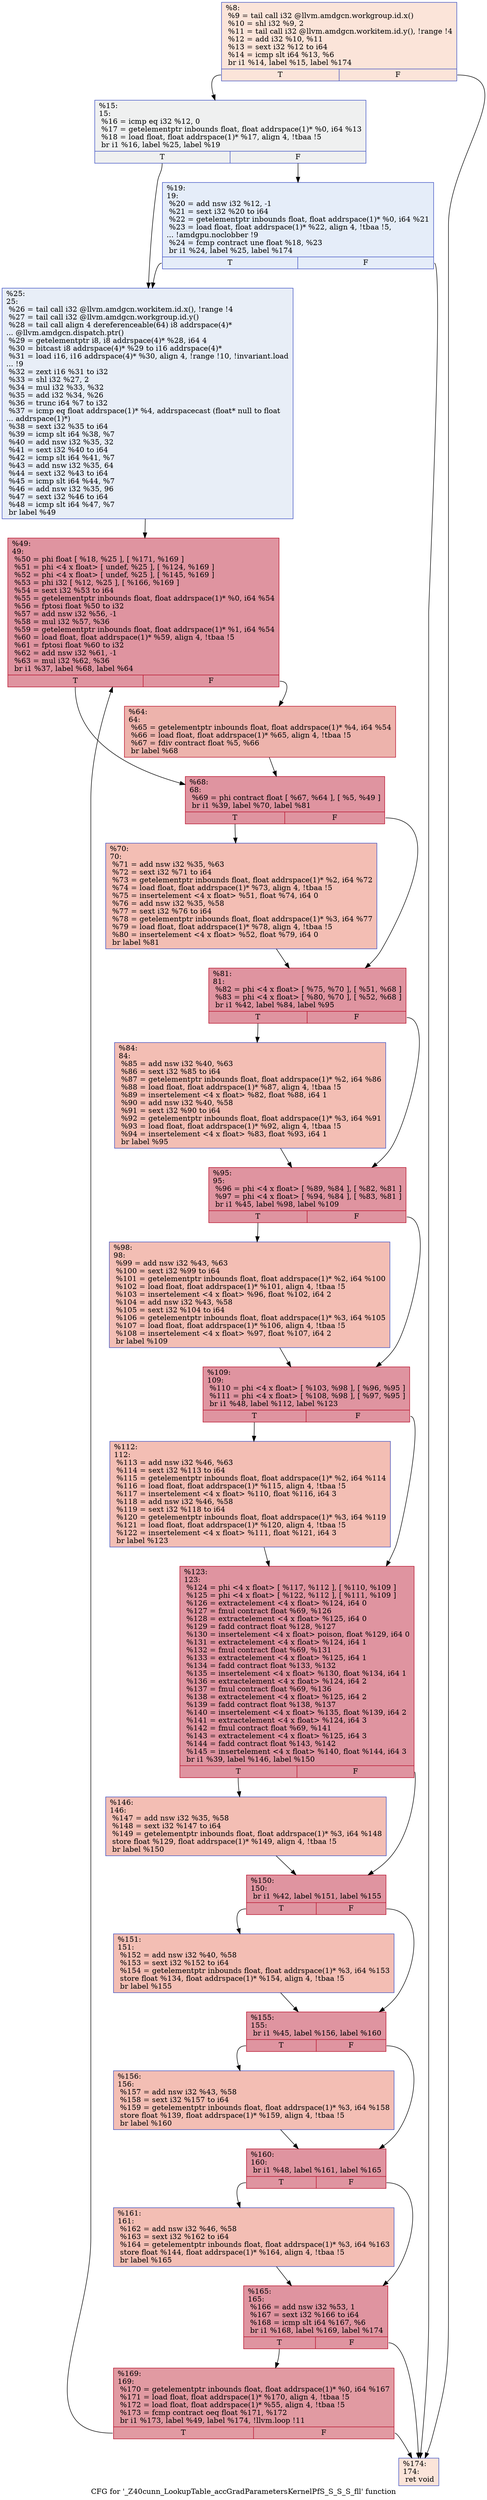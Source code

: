 digraph "CFG for '_Z40cunn_LookupTable_accGradParametersKernelPfS_S_S_S_fll' function" {
	label="CFG for '_Z40cunn_LookupTable_accGradParametersKernelPfS_S_S_S_fll' function";

	Node0x631e3d0 [shape=record,color="#3d50c3ff", style=filled, fillcolor="#f5c1a970",label="{%8:\l  %9 = tail call i32 @llvm.amdgcn.workgroup.id.x()\l  %10 = shl i32 %9, 2\l  %11 = tail call i32 @llvm.amdgcn.workitem.id.y(), !range !4\l  %12 = add i32 %10, %11\l  %13 = sext i32 %12 to i64\l  %14 = icmp slt i64 %13, %6\l  br i1 %14, label %15, label %174\l|{<s0>T|<s1>F}}"];
	Node0x631e3d0:s0 -> Node0x631fbc0;
	Node0x631e3d0:s1 -> Node0x631fc50;
	Node0x631fbc0 [shape=record,color="#3d50c3ff", style=filled, fillcolor="#dbdcde70",label="{%15:\l15:                                               \l  %16 = icmp eq i32 %12, 0\l  %17 = getelementptr inbounds float, float addrspace(1)* %0, i64 %13\l  %18 = load float, float addrspace(1)* %17, align 4, !tbaa !5\l  br i1 %16, label %25, label %19\l|{<s0>T|<s1>F}}"];
	Node0x631fbc0:s0 -> Node0x6320100;
	Node0x631fbc0:s1 -> Node0x6320190;
	Node0x6320190 [shape=record,color="#3d50c3ff", style=filled, fillcolor="#c5d6f270",label="{%19:\l19:                                               \l  %20 = add nsw i32 %12, -1\l  %21 = sext i32 %20 to i64\l  %22 = getelementptr inbounds float, float addrspace(1)* %0, i64 %21\l  %23 = load float, float addrspace(1)* %22, align 4, !tbaa !5,\l... !amdgpu.noclobber !9\l  %24 = fcmp contract une float %18, %23\l  br i1 %24, label %25, label %174\l|{<s0>T|<s1>F}}"];
	Node0x6320190:s0 -> Node0x6320100;
	Node0x6320190:s1 -> Node0x631fc50;
	Node0x6320100 [shape=record,color="#3d50c3ff", style=filled, fillcolor="#cbd8ee70",label="{%25:\l25:                                               \l  %26 = tail call i32 @llvm.amdgcn.workitem.id.x(), !range !4\l  %27 = tail call i32 @llvm.amdgcn.workgroup.id.y()\l  %28 = tail call align 4 dereferenceable(64) i8 addrspace(4)*\l... @llvm.amdgcn.dispatch.ptr()\l  %29 = getelementptr i8, i8 addrspace(4)* %28, i64 4\l  %30 = bitcast i8 addrspace(4)* %29 to i16 addrspace(4)*\l  %31 = load i16, i16 addrspace(4)* %30, align 4, !range !10, !invariant.load\l... !9\l  %32 = zext i16 %31 to i32\l  %33 = shl i32 %27, 2\l  %34 = mul i32 %33, %32\l  %35 = add i32 %34, %26\l  %36 = trunc i64 %7 to i32\l  %37 = icmp eq float addrspace(1)* %4, addrspacecast (float* null to float\l... addrspace(1)*)\l  %38 = sext i32 %35 to i64\l  %39 = icmp slt i64 %38, %7\l  %40 = add nsw i32 %35, 32\l  %41 = sext i32 %40 to i64\l  %42 = icmp slt i64 %41, %7\l  %43 = add nsw i32 %35, 64\l  %44 = sext i32 %43 to i64\l  %45 = icmp slt i64 %44, %7\l  %46 = add nsw i32 %35, 96\l  %47 = sext i32 %46 to i64\l  %48 = icmp slt i64 %47, %7\l  br label %49\l}"];
	Node0x6320100 -> Node0x6323410;
	Node0x6323410 [shape=record,color="#b70d28ff", style=filled, fillcolor="#b70d2870",label="{%49:\l49:                                               \l  %50 = phi float [ %18, %25 ], [ %171, %169 ]\l  %51 = phi \<4 x float\> [ undef, %25 ], [ %124, %169 ]\l  %52 = phi \<4 x float\> [ undef, %25 ], [ %145, %169 ]\l  %53 = phi i32 [ %12, %25 ], [ %166, %169 ]\l  %54 = sext i32 %53 to i64\l  %55 = getelementptr inbounds float, float addrspace(1)* %0, i64 %54\l  %56 = fptosi float %50 to i32\l  %57 = add nsw i32 %56, -1\l  %58 = mul i32 %57, %36\l  %59 = getelementptr inbounds float, float addrspace(1)* %1, i64 %54\l  %60 = load float, float addrspace(1)* %59, align 4, !tbaa !5\l  %61 = fptosi float %60 to i32\l  %62 = add nsw i32 %61, -1\l  %63 = mul i32 %62, %36\l  br i1 %37, label %68, label %64\l|{<s0>T|<s1>F}}"];
	Node0x6323410:s0 -> Node0x6324970;
	Node0x6323410:s1 -> Node0x6324a00;
	Node0x6324a00 [shape=record,color="#b70d28ff", style=filled, fillcolor="#d6524470",label="{%64:\l64:                                               \l  %65 = getelementptr inbounds float, float addrspace(1)* %4, i64 %54\l  %66 = load float, float addrspace(1)* %65, align 4, !tbaa !5\l  %67 = fdiv contract float %5, %66\l  br label %68\l}"];
	Node0x6324a00 -> Node0x6324970;
	Node0x6324970 [shape=record,color="#b70d28ff", style=filled, fillcolor="#b70d2870",label="{%68:\l68:                                               \l  %69 = phi contract float [ %67, %64 ], [ %5, %49 ]\l  br i1 %39, label %70, label %81\l|{<s0>T|<s1>F}}"];
	Node0x6324970:s0 -> Node0x6325000;
	Node0x6324970:s1 -> Node0x6325050;
	Node0x6325000 [shape=record,color="#3d50c3ff", style=filled, fillcolor="#e36c5570",label="{%70:\l70:                                               \l  %71 = add nsw i32 %35, %63\l  %72 = sext i32 %71 to i64\l  %73 = getelementptr inbounds float, float addrspace(1)* %2, i64 %72\l  %74 = load float, float addrspace(1)* %73, align 4, !tbaa !5\l  %75 = insertelement \<4 x float\> %51, float %74, i64 0\l  %76 = add nsw i32 %35, %58\l  %77 = sext i32 %76 to i64\l  %78 = getelementptr inbounds float, float addrspace(1)* %3, i64 %77\l  %79 = load float, float addrspace(1)* %78, align 4, !tbaa !5\l  %80 = insertelement \<4 x float\> %52, float %79, i64 0\l  br label %81\l}"];
	Node0x6325000 -> Node0x6325050;
	Node0x6325050 [shape=record,color="#b70d28ff", style=filled, fillcolor="#b70d2870",label="{%81:\l81:                                               \l  %82 = phi \<4 x float\> [ %75, %70 ], [ %51, %68 ]\l  %83 = phi \<4 x float\> [ %80, %70 ], [ %52, %68 ]\l  br i1 %42, label %84, label %95\l|{<s0>T|<s1>F}}"];
	Node0x6325050:s0 -> Node0x63258d0;
	Node0x6325050:s1 -> Node0x6325920;
	Node0x63258d0 [shape=record,color="#3d50c3ff", style=filled, fillcolor="#e36c5570",label="{%84:\l84:                                               \l  %85 = add nsw i32 %40, %63\l  %86 = sext i32 %85 to i64\l  %87 = getelementptr inbounds float, float addrspace(1)* %2, i64 %86\l  %88 = load float, float addrspace(1)* %87, align 4, !tbaa !5\l  %89 = insertelement \<4 x float\> %82, float %88, i64 1\l  %90 = add nsw i32 %40, %58\l  %91 = sext i32 %90 to i64\l  %92 = getelementptr inbounds float, float addrspace(1)* %3, i64 %91\l  %93 = load float, float addrspace(1)* %92, align 4, !tbaa !5\l  %94 = insertelement \<4 x float\> %83, float %93, i64 1\l  br label %95\l}"];
	Node0x63258d0 -> Node0x6325920;
	Node0x6325920 [shape=record,color="#b70d28ff", style=filled, fillcolor="#b70d2870",label="{%95:\l95:                                               \l  %96 = phi \<4 x float\> [ %89, %84 ], [ %82, %81 ]\l  %97 = phi \<4 x float\> [ %94, %84 ], [ %83, %81 ]\l  br i1 %45, label %98, label %109\l|{<s0>T|<s1>F}}"];
	Node0x6325920:s0 -> Node0x63261a0;
	Node0x6325920:s1 -> Node0x63261f0;
	Node0x63261a0 [shape=record,color="#3d50c3ff", style=filled, fillcolor="#e36c5570",label="{%98:\l98:                                               \l  %99 = add nsw i32 %43, %63\l  %100 = sext i32 %99 to i64\l  %101 = getelementptr inbounds float, float addrspace(1)* %2, i64 %100\l  %102 = load float, float addrspace(1)* %101, align 4, !tbaa !5\l  %103 = insertelement \<4 x float\> %96, float %102, i64 2\l  %104 = add nsw i32 %43, %58\l  %105 = sext i32 %104 to i64\l  %106 = getelementptr inbounds float, float addrspace(1)* %3, i64 %105\l  %107 = load float, float addrspace(1)* %106, align 4, !tbaa !5\l  %108 = insertelement \<4 x float\> %97, float %107, i64 2\l  br label %109\l}"];
	Node0x63261a0 -> Node0x63261f0;
	Node0x63261f0 [shape=record,color="#b70d28ff", style=filled, fillcolor="#b70d2870",label="{%109:\l109:                                              \l  %110 = phi \<4 x float\> [ %103, %98 ], [ %96, %95 ]\l  %111 = phi \<4 x float\> [ %108, %98 ], [ %97, %95 ]\l  br i1 %48, label %112, label %123\l|{<s0>T|<s1>F}}"];
	Node0x63261f0:s0 -> Node0x6326a70;
	Node0x63261f0:s1 -> Node0x6326ac0;
	Node0x6326a70 [shape=record,color="#3d50c3ff", style=filled, fillcolor="#e36c5570",label="{%112:\l112:                                              \l  %113 = add nsw i32 %46, %63\l  %114 = sext i32 %113 to i64\l  %115 = getelementptr inbounds float, float addrspace(1)* %2, i64 %114\l  %116 = load float, float addrspace(1)* %115, align 4, !tbaa !5\l  %117 = insertelement \<4 x float\> %110, float %116, i64 3\l  %118 = add nsw i32 %46, %58\l  %119 = sext i32 %118 to i64\l  %120 = getelementptr inbounds float, float addrspace(1)* %3, i64 %119\l  %121 = load float, float addrspace(1)* %120, align 4, !tbaa !5\l  %122 = insertelement \<4 x float\> %111, float %121, i64 3\l  br label %123\l}"];
	Node0x6326a70 -> Node0x6326ac0;
	Node0x6326ac0 [shape=record,color="#b70d28ff", style=filled, fillcolor="#b70d2870",label="{%123:\l123:                                              \l  %124 = phi \<4 x float\> [ %117, %112 ], [ %110, %109 ]\l  %125 = phi \<4 x float\> [ %122, %112 ], [ %111, %109 ]\l  %126 = extractelement \<4 x float\> %124, i64 0\l  %127 = fmul contract float %69, %126\l  %128 = extractelement \<4 x float\> %125, i64 0\l  %129 = fadd contract float %128, %127\l  %130 = insertelement \<4 x float\> poison, float %129, i64 0\l  %131 = extractelement \<4 x float\> %124, i64 1\l  %132 = fmul contract float %69, %131\l  %133 = extractelement \<4 x float\> %125, i64 1\l  %134 = fadd contract float %133, %132\l  %135 = insertelement \<4 x float\> %130, float %134, i64 1\l  %136 = extractelement \<4 x float\> %124, i64 2\l  %137 = fmul contract float %69, %136\l  %138 = extractelement \<4 x float\> %125, i64 2\l  %139 = fadd contract float %138, %137\l  %140 = insertelement \<4 x float\> %135, float %139, i64 2\l  %141 = extractelement \<4 x float\> %124, i64 3\l  %142 = fmul contract float %69, %141\l  %143 = extractelement \<4 x float\> %125, i64 3\l  %144 = fadd contract float %143, %142\l  %145 = insertelement \<4 x float\> %140, float %144, i64 3\l  br i1 %39, label %146, label %150\l|{<s0>T|<s1>F}}"];
	Node0x6326ac0:s0 -> Node0x63240a0;
	Node0x6326ac0:s1 -> Node0x6328710;
	Node0x63240a0 [shape=record,color="#3d50c3ff", style=filled, fillcolor="#e36c5570",label="{%146:\l146:                                              \l  %147 = add nsw i32 %35, %58\l  %148 = sext i32 %147 to i64\l  %149 = getelementptr inbounds float, float addrspace(1)* %3, i64 %148\l  store float %129, float addrspace(1)* %149, align 4, !tbaa !5\l  br label %150\l}"];
	Node0x63240a0 -> Node0x6328710;
	Node0x6328710 [shape=record,color="#b70d28ff", style=filled, fillcolor="#b70d2870",label="{%150:\l150:                                              \l  br i1 %42, label %151, label %155\l|{<s0>T|<s1>F}}"];
	Node0x6328710:s0 -> Node0x6328ab0;
	Node0x6328710:s1 -> Node0x6328b00;
	Node0x6328ab0 [shape=record,color="#3d50c3ff", style=filled, fillcolor="#e36c5570",label="{%151:\l151:                                              \l  %152 = add nsw i32 %40, %58\l  %153 = sext i32 %152 to i64\l  %154 = getelementptr inbounds float, float addrspace(1)* %3, i64 %153\l  store float %134, float addrspace(1)* %154, align 4, !tbaa !5\l  br label %155\l}"];
	Node0x6328ab0 -> Node0x6328b00;
	Node0x6328b00 [shape=record,color="#b70d28ff", style=filled, fillcolor="#b70d2870",label="{%155:\l155:                                              \l  br i1 %45, label %156, label %160\l|{<s0>T|<s1>F}}"];
	Node0x6328b00:s0 -> Node0x6328ea0;
	Node0x6328b00:s1 -> Node0x6328ef0;
	Node0x6328ea0 [shape=record,color="#3d50c3ff", style=filled, fillcolor="#e36c5570",label="{%156:\l156:                                              \l  %157 = add nsw i32 %43, %58\l  %158 = sext i32 %157 to i64\l  %159 = getelementptr inbounds float, float addrspace(1)* %3, i64 %158\l  store float %139, float addrspace(1)* %159, align 4, !tbaa !5\l  br label %160\l}"];
	Node0x6328ea0 -> Node0x6328ef0;
	Node0x6328ef0 [shape=record,color="#b70d28ff", style=filled, fillcolor="#b70d2870",label="{%160:\l160:                                              \l  br i1 %48, label %161, label %165\l|{<s0>T|<s1>F}}"];
	Node0x6328ef0:s0 -> Node0x6329290;
	Node0x6328ef0:s1 -> Node0x63292e0;
	Node0x6329290 [shape=record,color="#3d50c3ff", style=filled, fillcolor="#e36c5570",label="{%161:\l161:                                              \l  %162 = add nsw i32 %46, %58\l  %163 = sext i32 %162 to i64\l  %164 = getelementptr inbounds float, float addrspace(1)* %3, i64 %163\l  store float %144, float addrspace(1)* %164, align 4, !tbaa !5\l  br label %165\l}"];
	Node0x6329290 -> Node0x63292e0;
	Node0x63292e0 [shape=record,color="#b70d28ff", style=filled, fillcolor="#b70d2870",label="{%165:\l165:                                              \l  %166 = add nsw i32 %53, 1\l  %167 = sext i32 %166 to i64\l  %168 = icmp slt i64 %167, %6\l  br i1 %168, label %169, label %174\l|{<s0>T|<s1>F}}"];
	Node0x63292e0:s0 -> Node0x6323540;
	Node0x63292e0:s1 -> Node0x631fc50;
	Node0x6323540 [shape=record,color="#b70d28ff", style=filled, fillcolor="#bb1b2c70",label="{%169:\l169:                                              \l  %170 = getelementptr inbounds float, float addrspace(1)* %0, i64 %167\l  %171 = load float, float addrspace(1)* %170, align 4, !tbaa !5\l  %172 = load float, float addrspace(1)* %55, align 4, !tbaa !5\l  %173 = fcmp contract oeq float %171, %172\l  br i1 %173, label %49, label %174, !llvm.loop !11\l|{<s0>T|<s1>F}}"];
	Node0x6323540:s0 -> Node0x6323410;
	Node0x6323540:s1 -> Node0x631fc50;
	Node0x631fc50 [shape=record,color="#3d50c3ff", style=filled, fillcolor="#f5c1a970",label="{%174:\l174:                                              \l  ret void\l}"];
}
